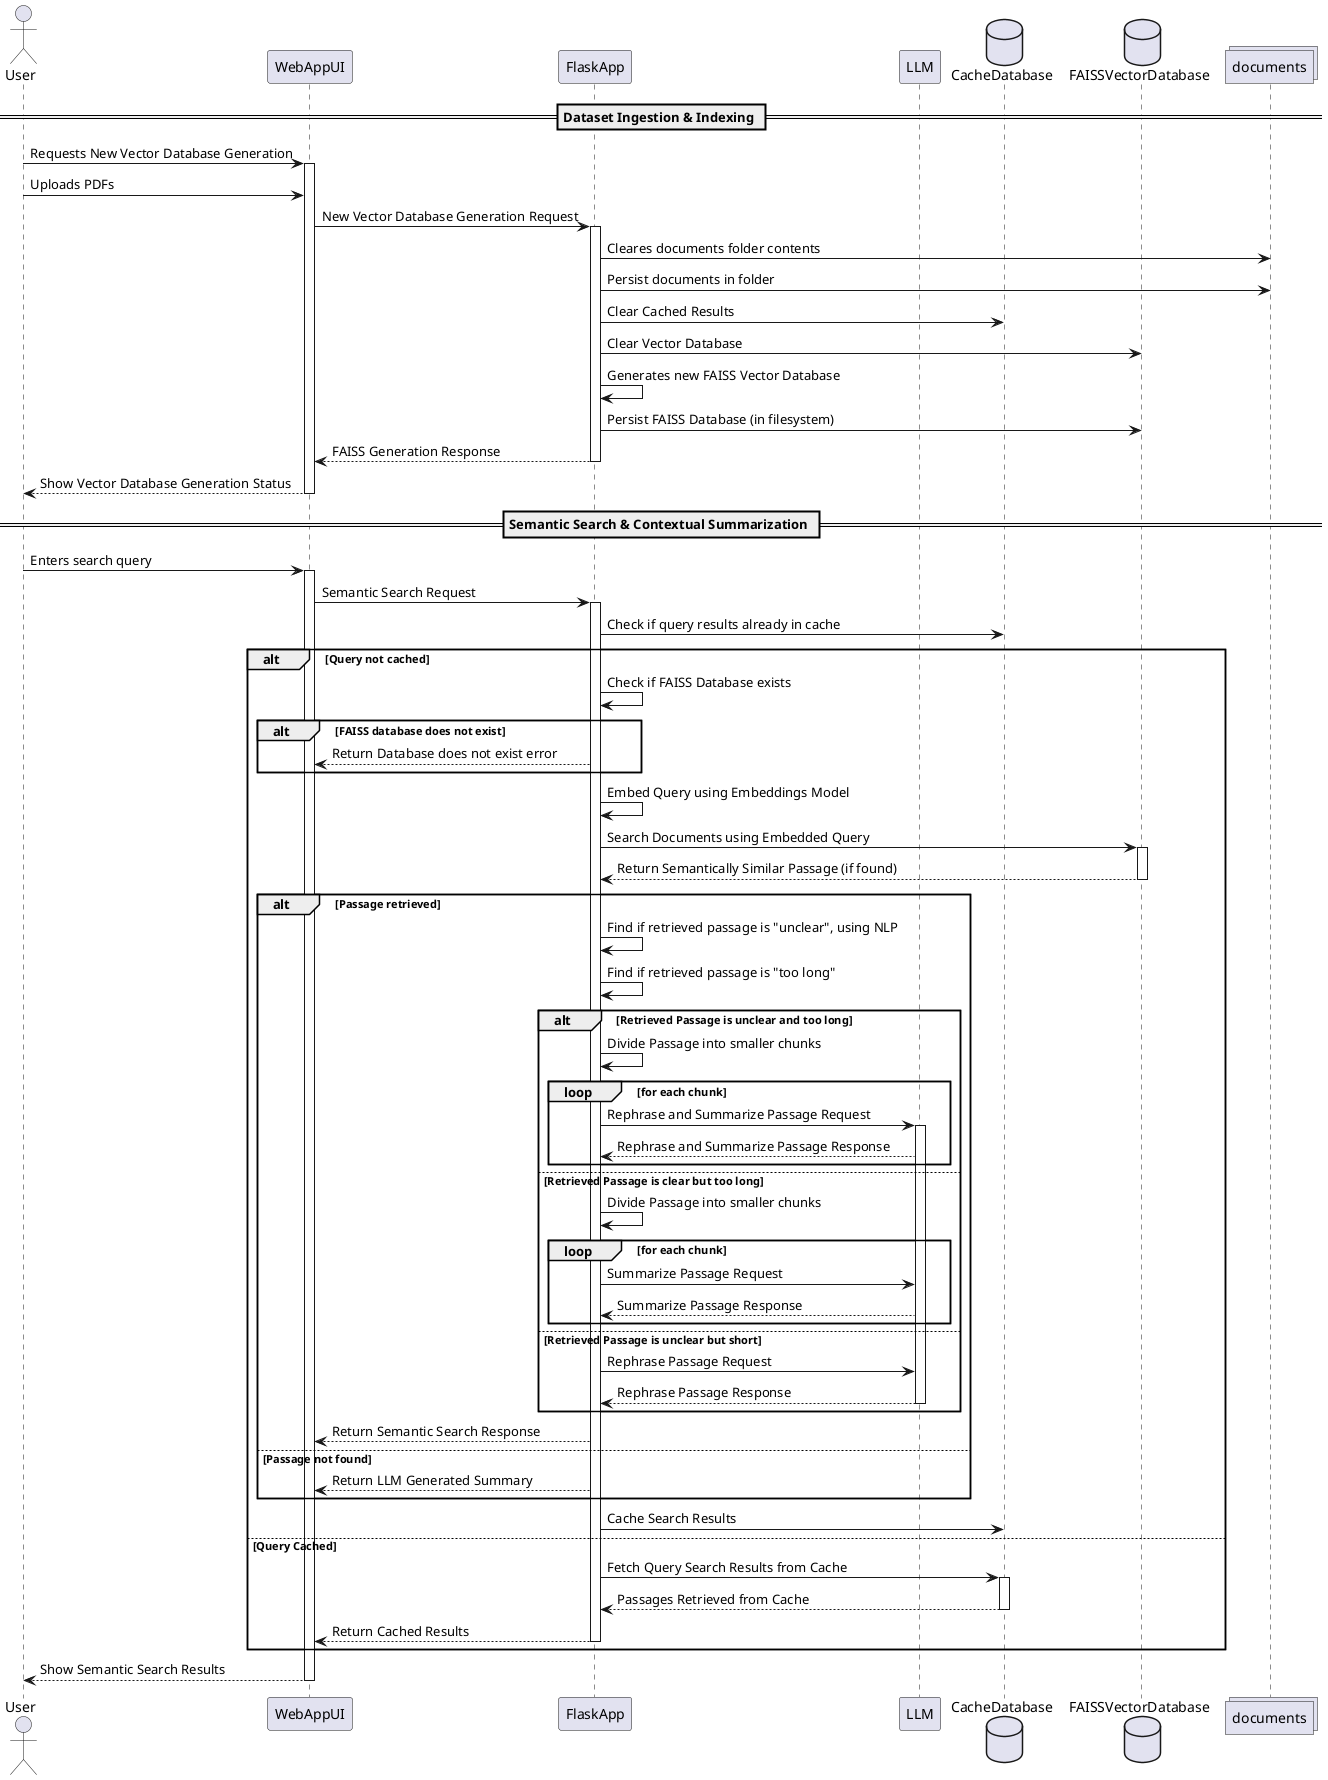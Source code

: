 @startuml
actor User
Participant WebAppUI
Participant FlaskApp
Participant LLM
Database CacheDatabase 
Database FAISSVectorDatabase
collections documents

== Dataset Ingestion & Indexing ==
User -> WebAppUI ++: Requests New Vector Database Generation
User -> WebAppUI: Uploads PDFs
WebAppUI -> FlaskApp ++: New Vector Database Generation Request
FlaskApp -> documents: Cleares documents folder contents
FlaskApp -> documents: Persist documents in folder
FlaskApp -> CacheDatabase: Clear Cached Results
FlaskApp -> FAISSVectorDatabase: Clear Vector Database
FlaskApp -> FlaskApp: Generates new FAISS Vector Database
FlaskApp -> FAISSVectorDatabase: Persist FAISS Database (in filesystem)
FlaskApp --> WebAppUI --: FAISS Generation Response
WebAppUI --> User --: Show Vector Database Generation Status 

== Semantic Search & Contextual Summarization ==
User -> WebAppUI ++: Enters search query
WebAppUI -> FlaskApp ++: Semantic Search Request
FlaskApp -> CacheDatabase: Check if query results already in cache
alt Query not cached
    FlaskApp -> FlaskApp: Check if FAISS Database exists
    alt FAISS database does not exist
        FlaskApp --> WebAppUI: Return Database does not exist error
    end
    FlaskApp -> FlaskApp: Embed Query using Embeddings Model
    FlaskApp -> FAISSVectorDatabase ++: Search Documents using Embedded Query
    FAISSVectorDatabase --> FlaskApp --: Return Semantically Similar Passage (if found)
    alt Passage retrieved
        FlaskApp -> FlaskApp: Find if retrieved passage is "unclear", using NLP
        FlaskApp -> FlaskApp: Find if retrieved passage is "too long"
        alt Retrieved Passage is unclear and too long
            FlaskApp -> FlaskApp: Divide Passage into smaller chunks
            loop for each chunk
                FlaskApp -> LLM ++: Rephrase and Summarize Passage Request
                LLM --> FlaskApp: Rephrase and Summarize Passage Response
            end
        else Retrieved Passage is clear but too long 
            FlaskApp -> FlaskApp: Divide Passage into smaller chunks
            loop for each chunk
                FlaskApp -> LLM: Summarize Passage Request
                LLM --> FlaskApp: Summarize Passage Response
            end
        else Retrieved Passage is unclear but short 
            FlaskApp -> LLM : Rephrase Passage Request
            LLM --> FlaskApp --: Rephrase Passage Response
        end
        FlaskApp --> WebAppUI: Return Semantic Search Response 
    else Passage not found
        FlaskApp --> WebAppUI: Return LLM Generated Summary
    end
    FlaskApp -> CacheDatabase: Cache Search Results
else Query Cached 
    FlaskApp -> CacheDatabase ++: Fetch Query Search Results from Cache
    CacheDatabase --> FlaskApp --: Passages Retrieved from Cache
    FlaskApp --> WebAppUI --: Return Cached Results
end
WebAppUI --> User --: Show Semantic Search Results
@enduml
